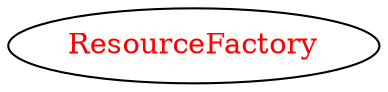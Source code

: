 digraph dependencyGraph {
 concentrate=true;
 ranksep="2.0";
 rankdir="LR"; 
 splines="ortho";
"ResourceFactory" [fontcolor="red"];
}